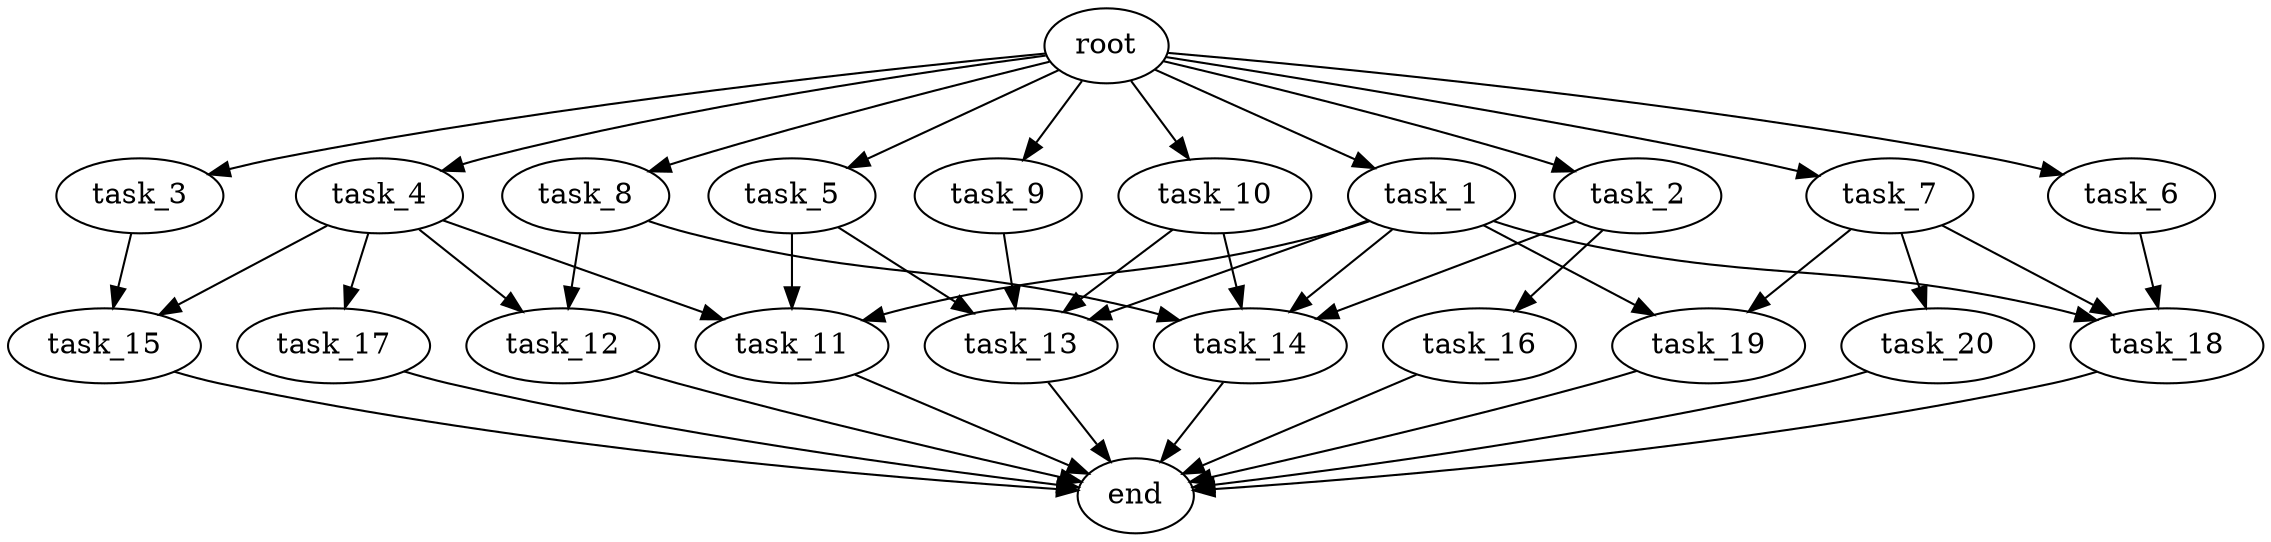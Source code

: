digraph G {
  root [size="0.000000e+00"];
  task_1 [size="2.425001e+09"];
  task_2 [size="3.761177e+09"];
  task_3 [size="8.165129e+09"];
  task_4 [size="3.929958e+09"];
  task_5 [size="1.139764e+09"];
  task_6 [size="5.638941e+09"];
  task_7 [size="5.922678e+09"];
  task_8 [size="5.456745e+09"];
  task_9 [size="6.817445e+09"];
  task_10 [size="5.501441e+09"];
  task_11 [size="9.530093e+09"];
  task_12 [size="4.616761e+09"];
  task_13 [size="7.083962e+09"];
  task_14 [size="4.385111e+09"];
  task_15 [size="2.914021e+09"];
  task_16 [size="6.928660e+09"];
  task_17 [size="8.189837e+09"];
  task_18 [size="7.956773e+09"];
  task_19 [size="4.092007e+09"];
  task_20 [size="4.993533e+09"];
  end [size="0.000000e+00"];

  root -> task_1 [size="1.000000e-12"];
  root -> task_2 [size="1.000000e-12"];
  root -> task_3 [size="1.000000e-12"];
  root -> task_4 [size="1.000000e-12"];
  root -> task_5 [size="1.000000e-12"];
  root -> task_6 [size="1.000000e-12"];
  root -> task_7 [size="1.000000e-12"];
  root -> task_8 [size="1.000000e-12"];
  root -> task_9 [size="1.000000e-12"];
  root -> task_10 [size="1.000000e-12"];
  task_1 -> task_11 [size="3.176698e+08"];
  task_1 -> task_13 [size="1.770991e+08"];
  task_1 -> task_14 [size="1.096278e+08"];
  task_1 -> task_18 [size="2.652258e+08"];
  task_1 -> task_19 [size="2.046003e+08"];
  task_2 -> task_14 [size="1.096278e+08"];
  task_2 -> task_16 [size="6.928660e+08"];
  task_3 -> task_15 [size="1.457010e+08"];
  task_4 -> task_11 [size="3.176698e+08"];
  task_4 -> task_12 [size="2.308380e+08"];
  task_4 -> task_15 [size="1.457010e+08"];
  task_4 -> task_17 [size="8.189837e+08"];
  task_5 -> task_11 [size="3.176698e+08"];
  task_5 -> task_13 [size="1.770991e+08"];
  task_6 -> task_18 [size="2.652258e+08"];
  task_7 -> task_18 [size="2.652258e+08"];
  task_7 -> task_19 [size="2.046003e+08"];
  task_7 -> task_20 [size="4.993533e+08"];
  task_8 -> task_12 [size="2.308380e+08"];
  task_8 -> task_14 [size="1.096278e+08"];
  task_9 -> task_13 [size="1.770991e+08"];
  task_10 -> task_13 [size="1.770991e+08"];
  task_10 -> task_14 [size="1.096278e+08"];
  task_11 -> end [size="1.000000e-12"];
  task_12 -> end [size="1.000000e-12"];
  task_13 -> end [size="1.000000e-12"];
  task_14 -> end [size="1.000000e-12"];
  task_15 -> end [size="1.000000e-12"];
  task_16 -> end [size="1.000000e-12"];
  task_17 -> end [size="1.000000e-12"];
  task_18 -> end [size="1.000000e-12"];
  task_19 -> end [size="1.000000e-12"];
  task_20 -> end [size="1.000000e-12"];
}
